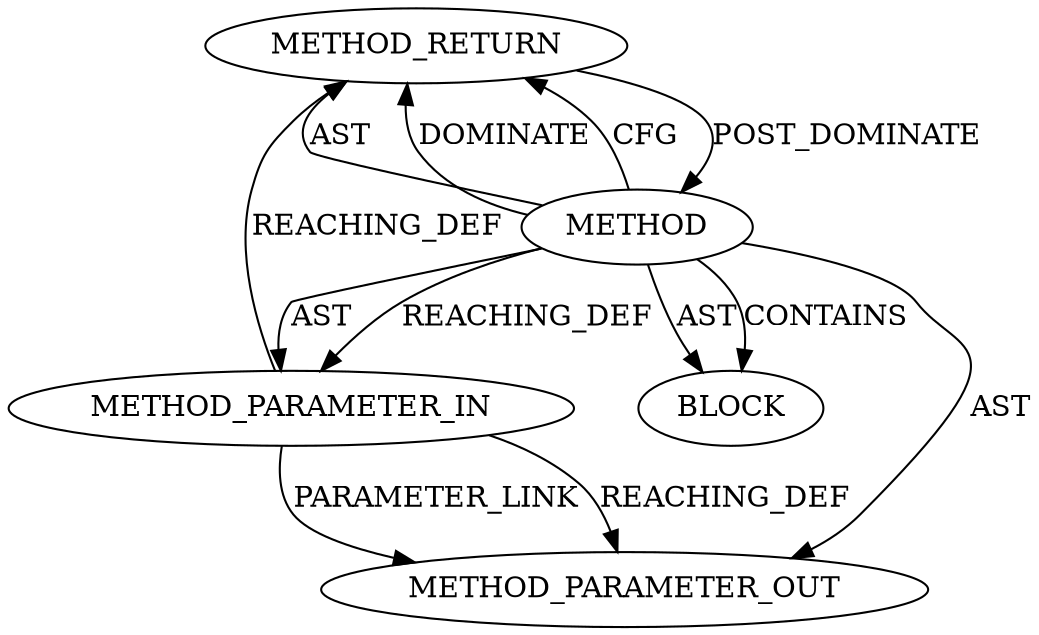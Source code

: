 digraph {
  26529 [label=METHOD_RETURN ORDER=2 CODE="RET" TYPE_FULL_NAME="ANY" EVALUATION_STRATEGY="BY_VALUE"]
  27603 [label=METHOD_PARAMETER_OUT ORDER=1 CODE="p1" IS_VARIADIC=false TYPE_FULL_NAME="ANY" EVALUATION_STRATEGY="BY_VALUE" INDEX=1 NAME="p1"]
  26527 [label=METHOD_PARAMETER_IN ORDER=1 CODE="p1" IS_VARIADIC=false TYPE_FULL_NAME="ANY" EVALUATION_STRATEGY="BY_VALUE" INDEX=1 NAME="p1"]
  26528 [label=BLOCK ORDER=1 ARGUMENT_INDEX=1 CODE="<empty>" TYPE_FULL_NAME="ANY"]
  26526 [label=METHOD AST_PARENT_TYPE="NAMESPACE_BLOCK" AST_PARENT_FULL_NAME="<global>" ORDER=0 CODE="<empty>" FULL_NAME="check_content" IS_EXTERNAL=true FILENAME="<empty>" SIGNATURE="" NAME="check_content"]
  26529 -> 26526 [label=POST_DOMINATE ]
  26526 -> 26528 [label=AST ]
  26526 -> 26529 [label=AST ]
  26526 -> 27603 [label=AST ]
  26526 -> 26527 [label=REACHING_DEF VARIABLE=""]
  26527 -> 27603 [label=PARAMETER_LINK ]
  26526 -> 26527 [label=AST ]
  26526 -> 26529 [label=DOMINATE ]
  26527 -> 27603 [label=REACHING_DEF VARIABLE="p1"]
  26526 -> 26529 [label=CFG ]
  26526 -> 26528 [label=CONTAINS ]
  26527 -> 26529 [label=REACHING_DEF VARIABLE="p1"]
}
